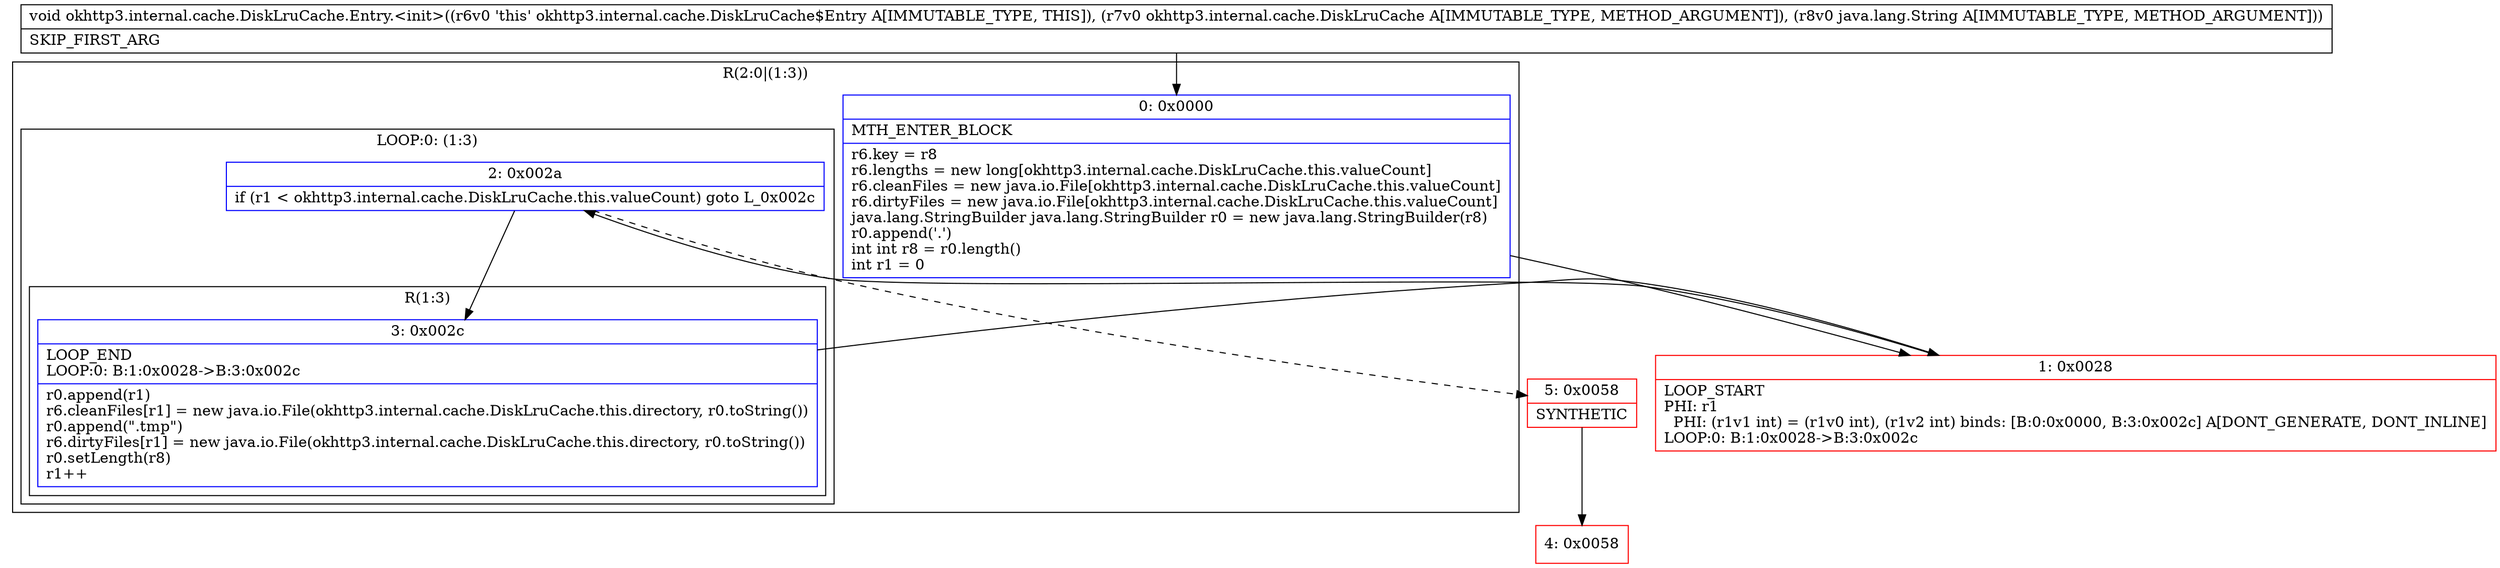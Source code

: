 digraph "CFG forokhttp3.internal.cache.DiskLruCache.Entry.\<init\>(Lokhttp3\/internal\/cache\/DiskLruCache;Ljava\/lang\/String;)V" {
subgraph cluster_Region_957372905 {
label = "R(2:0|(1:3))";
node [shape=record,color=blue];
Node_0 [shape=record,label="{0\:\ 0x0000|MTH_ENTER_BLOCK\l|r6.key = r8\lr6.lengths = new long[okhttp3.internal.cache.DiskLruCache.this.valueCount]\lr6.cleanFiles = new java.io.File[okhttp3.internal.cache.DiskLruCache.this.valueCount]\lr6.dirtyFiles = new java.io.File[okhttp3.internal.cache.DiskLruCache.this.valueCount]\ljava.lang.StringBuilder java.lang.StringBuilder r0 = new java.lang.StringBuilder(r8)\lr0.append('.')\lint int r8 = r0.length()\lint r1 = 0\l}"];
subgraph cluster_LoopRegion_184571624 {
label = "LOOP:0: (1:3)";
node [shape=record,color=blue];
Node_2 [shape=record,label="{2\:\ 0x002a|if (r1 \< okhttp3.internal.cache.DiskLruCache.this.valueCount) goto L_0x002c\l}"];
subgraph cluster_Region_694669635 {
label = "R(1:3)";
node [shape=record,color=blue];
Node_3 [shape=record,label="{3\:\ 0x002c|LOOP_END\lLOOP:0: B:1:0x0028\-\>B:3:0x002c\l|r0.append(r1)\lr6.cleanFiles[r1] = new java.io.File(okhttp3.internal.cache.DiskLruCache.this.directory, r0.toString())\lr0.append(\".tmp\")\lr6.dirtyFiles[r1] = new java.io.File(okhttp3.internal.cache.DiskLruCache.this.directory, r0.toString())\lr0.setLength(r8)\lr1++\l}"];
}
}
}
Node_1 [shape=record,color=red,label="{1\:\ 0x0028|LOOP_START\lPHI: r1 \l  PHI: (r1v1 int) = (r1v0 int), (r1v2 int) binds: [B:0:0x0000, B:3:0x002c] A[DONT_GENERATE, DONT_INLINE]\lLOOP:0: B:1:0x0028\-\>B:3:0x002c\l}"];
Node_4 [shape=record,color=red,label="{4\:\ 0x0058}"];
Node_5 [shape=record,color=red,label="{5\:\ 0x0058|SYNTHETIC\l}"];
MethodNode[shape=record,label="{void okhttp3.internal.cache.DiskLruCache.Entry.\<init\>((r6v0 'this' okhttp3.internal.cache.DiskLruCache$Entry A[IMMUTABLE_TYPE, THIS]), (r7v0 okhttp3.internal.cache.DiskLruCache A[IMMUTABLE_TYPE, METHOD_ARGUMENT]), (r8v0 java.lang.String A[IMMUTABLE_TYPE, METHOD_ARGUMENT]))  | SKIP_FIRST_ARG\l}"];
MethodNode -> Node_0;
Node_0 -> Node_1;
Node_2 -> Node_3;
Node_2 -> Node_5[style=dashed];
Node_3 -> Node_1;
Node_1 -> Node_2;
Node_5 -> Node_4;
}

